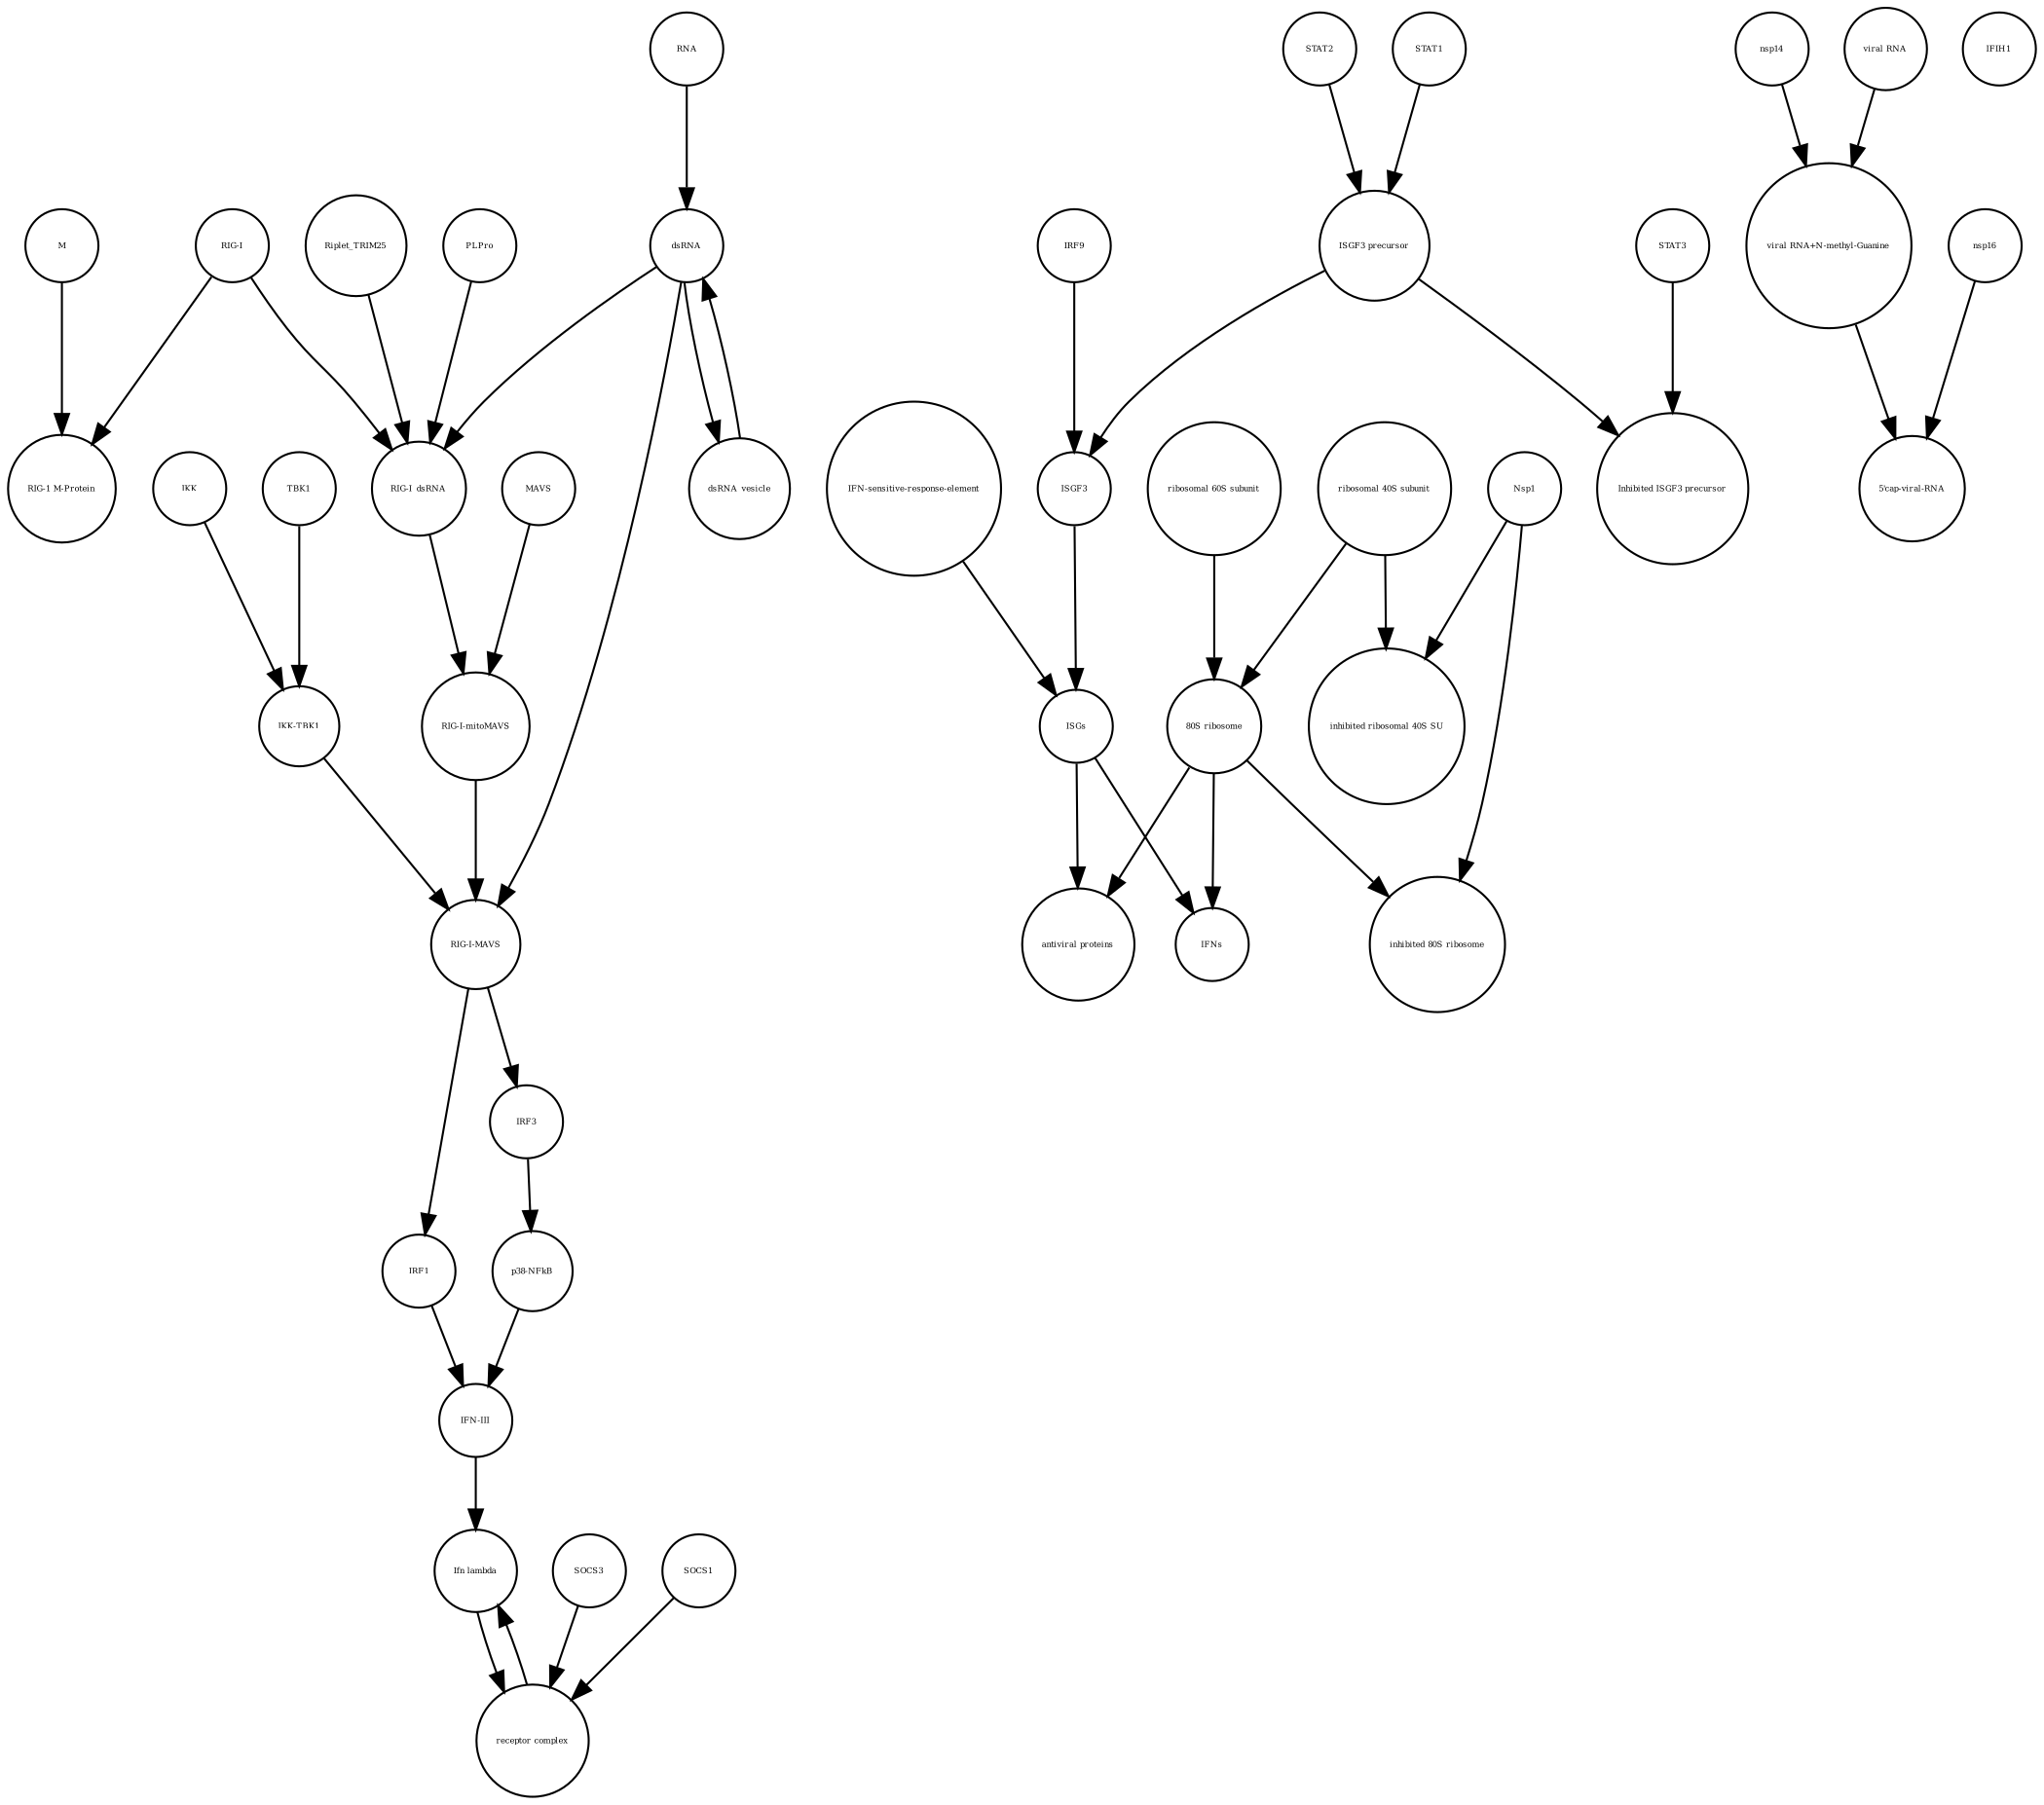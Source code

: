 strict digraph  {
M [annotation=urn_miriam_uniprot_P0DTC5, bipartite=0, cls=macromolecule, fontsize=4, label=M, shape=circle];
SOCS3 [annotation="", bipartite=0, cls=macromolecule, fontsize=4, label=SOCS3, shape=circle];
SOCS1 [annotation="", bipartite=0, cls=macromolecule, fontsize=4, label=SOCS1, shape=circle];
IFNs [annotation="", bipartite=0, cls=complex, fontsize=4, label=IFNs, shape=circle];
"80S ribosome" [annotation="", bipartite=0, cls=complex, fontsize=4, label="80S ribosome", shape=circle];
MAVS [annotation=urn_miriam_uniprot_Q7Z434, bipartite=0, cls=macromolecule, fontsize=4, label=MAVS, shape=circle];
Riplet_TRIM25 [annotation="", bipartite=0, cls=complex, fontsize=4, label=Riplet_TRIM25, shape=circle];
STAT2 [annotation="", bipartite=0, cls=macromolecule, fontsize=4, label=STAT2, shape=circle];
"IKK-TBK1" [annotation="", bipartite=0, cls=complex, fontsize=4, label="IKK-TBK1", shape=circle];
"IFN-sensitive-response-element" [annotation="", bipartite=0, cls="nucleic acid feature", fontsize=4, label="IFN-sensitive-response-element", shape=circle];
"IFN-III" [annotation="", bipartite=0, cls=macromolecule, fontsize=4, label="IFN-III", shape=circle];
"RIG-I" [annotation=urn_miriam_uniprot_O95786, bipartite=0, cls=macromolecule, fontsize=4, label="RIG-I", shape=circle];
dsRNA [annotation="", bipartite=0, cls="nucleic acid feature", fontsize=4, label=dsRNA, shape=circle];
"RIG-I_dsRNA" [annotation="", bipartite=0, cls=complex, fontsize=4, label="RIG-I_dsRNA", shape=circle];
IKK [annotation="urn_miriam_uniprot_O14920|urn_miriam_uniprot_O15111", bipartite=0, cls=macromolecule, fontsize=4, label=IKK, shape=circle];
IRF1 [annotation="", bipartite=0, cls=macromolecule, fontsize=4, label=IRF1, shape=circle];
"ribosomal 40S subunit" [annotation="", bipartite=0, cls=complex, fontsize=4, label="ribosomal 40S subunit", shape=circle];
dsRNA_vesicle [annotation="", bipartite=0, cls="nucleic acid feature", fontsize=4, label=dsRNA_vesicle, shape=circle];
"Ifn lambda" [annotation="", bipartite=0, cls=complex, fontsize=4, label="Ifn lambda", shape=circle];
nsp14 [annotation=urn_miriam_ncbiprotein_YP_009725309, bipartite=0, cls=macromolecule, fontsize=4, label=nsp14, shape=circle];
ISGs [annotation="", bipartite=0, cls="nucleic acid feature", fontsize=4, label=ISGs, shape=circle];
"viral RNA" [annotation="", bipartite=0, cls="nucleic acid feature", fontsize=4, label="viral RNA", shape=circle];
IRF3 [annotation=urn_miriam_uniprot_Q14653, bipartite=0, cls=macromolecule, fontsize=4, label=IRF3, shape=circle];
ISGF3 [annotation="", bipartite=0, cls=complex, fontsize=4, label=ISGF3, shape=circle];
"RIG-I-MAVS" [annotation="", bipartite=0, cls=complex, fontsize=4, label="RIG-I-MAVS", shape=circle];
nsp16 [annotation=urn_miriam_ncbiprotein_YP_009725311, bipartite=0, cls=macromolecule, fontsize=4, label=nsp16, shape=circle];
"RIG-I-mitoMAVS" [annotation="", bipartite=0, cls=complex, fontsize=4, label="RIG-I-mitoMAVS", shape=circle];
"Inhibited ISGF3 precursor" [annotation="", bipartite=0, cls=complex, fontsize=4, label="Inhibited ISGF3 precursor", shape=circle];
PLPro [annotation="urn_miriam_uniprot_P0C6X7|urn_miriam_uniprot_P0C6U8", bipartite=0, cls=macromolecule, fontsize=4, label=PLPro, shape=circle];
Nsp1 [annotation="urn_miriam_ncbiprotein_YP_009725297|urn_miriam_uniprot_P0C6X7", bipartite=0, cls=macromolecule, fontsize=4, label=Nsp1, shape=circle];
"inhibited ribosomal 40S SU" [annotation="urn_miriam_doi_10.1101%2F2020.05.18.102467", bipartite=0, cls=complex, fontsize=4, label="inhibited ribosomal 40S SU", shape=circle];
IRF9 [annotation="", bipartite=0, cls=macromolecule, fontsize=4, label=IRF9, shape=circle];
STAT1 [annotation="", bipartite=0, cls=macromolecule, fontsize=4, label=STAT1, shape=circle];
"ISGF3 precursor" [annotation="", bipartite=0, cls=complex, fontsize=4, label="ISGF3 precursor", shape=circle];
"viral RNA+N-methyl-Guanine" [annotation="", bipartite=0, cls="nucleic acid feature", fontsize=4, label="viral RNA+N-methyl-Guanine", shape=circle];
RNA [annotation="", bipartite=0, cls="nucleic acid feature", fontsize=4, label=RNA, shape=circle];
"p38-NFkB" [annotation="", bipartite=0, cls=complex, fontsize=4, label="p38-NFkB", shape=circle];
"RIG-1 M-Protein" [annotation="", bipartite=0, cls=complex, fontsize=4, label="RIG-1 M-Protein", shape=circle];
TBK1 [annotation=urn_miriam_uniprot_Q9UHD2, bipartite=0, cls=macromolecule, fontsize=4, label=TBK1, shape=circle];
"5'cap-viral-RNA" [annotation="", bipartite=0, cls="nucleic acid feature", fontsize=4, label="5'cap-viral-RNA", shape=circle];
"ribosomal 60S subunit" [annotation="", bipartite=0, cls=complex, fontsize=4, label="ribosomal 60S subunit", shape=circle];
"receptor complex" [annotation="", bipartite=0, cls=complex, fontsize=4, label="receptor complex", shape=circle];
"inhibited 80S ribosome" [annotation="", bipartite=0, cls=complex, fontsize=4, label="inhibited 80S ribosome", shape=circle];
STAT3 [annotation="", bipartite=0, cls=macromolecule, fontsize=4, label=STAT3, shape=circle];
"antiviral proteins" [annotation="", bipartite=0, cls=complex, fontsize=4, label="antiviral proteins", shape=circle];
IFIH1 [annotation="", bipartite=0, cls=macromolecule, fontsize=4, label=IFIH1, shape=circle];
M -> "RIG-1 M-Protein"  [annotation="", interaction_type=production];
SOCS3 -> "receptor complex"  [annotation="", interaction_type=production];
SOCS1 -> "receptor complex"  [annotation="", interaction_type=production];
"80S ribosome" -> "antiviral proteins"  [annotation=urn_miriam_pubmed_30936491, interaction_type=catalysis];
"80S ribosome" -> "inhibited 80S ribosome"  [annotation="", interaction_type=production];
"80S ribosome" -> IFNs  [annotation=urn_miriam_pubmed_30936491, interaction_type=catalysis];
MAVS -> "RIG-I-mitoMAVS"  [annotation="", interaction_type=production];
Riplet_TRIM25 -> "RIG-I_dsRNA"  [annotation=urn_miriam_pubmed_22390971, interaction_type=catalysis];
STAT2 -> "ISGF3 precursor"  [annotation="", interaction_type=production];
"IKK-TBK1" -> "RIG-I-MAVS"  [annotation="", interaction_type=production];
"IFN-sensitive-response-element" -> ISGs  [annotation="", interaction_type=production];
"IFN-III" -> "Ifn lambda"  [annotation="", interaction_type=production];
"RIG-I" -> "RIG-I_dsRNA"  [annotation="", interaction_type=production];
"RIG-I" -> "RIG-1 M-Protein"  [annotation="", interaction_type=production];
dsRNA -> dsRNA_vesicle  [annotation="", interaction_type=production];
dsRNA -> "RIG-I-MAVS"  [annotation=urn_miriam_pubmed_25636800, interaction_type="necessary stimulation"];
dsRNA -> "RIG-I_dsRNA"  [annotation=urn_miriam_pubmed_25045870, interaction_type="necessary stimulation"];
"RIG-I_dsRNA" -> "RIG-I-mitoMAVS"  [annotation="", interaction_type=production];
IKK -> "IKK-TBK1"  [annotation="", interaction_type=production];
IRF1 -> "IFN-III"  [annotation="", interaction_type=stimulation];
"ribosomal 40S subunit" -> "80S ribosome"  [annotation="", interaction_type=production];
"ribosomal 40S subunit" -> "inhibited ribosomal 40S SU"  [annotation="", interaction_type=production];
dsRNA_vesicle -> dsRNA  [annotation="", interaction_type=production];
"Ifn lambda" -> "receptor complex"  [annotation="urn_miriam_doi_10.3791%2F53575", interaction_type=stimulation];
nsp14 -> "viral RNA+N-methyl-Guanine"  [annotation="urn_miriam_doi_10.1016%2Fj.chom.2020.05.008", interaction_type=catalysis];
ISGs -> "antiviral proteins"  [annotation="", interaction_type=production];
ISGs -> IFNs  [annotation="", interaction_type=production];
"viral RNA" -> "viral RNA+N-methyl-Guanine"  [annotation="", interaction_type=production];
IRF3 -> "p38-NFkB"  [annotation="", interaction_type=production];
ISGF3 -> ISGs  [annotation=urn_miriam_pubmed_30936491, interaction_type="necessary stimulation"];
"RIG-I-MAVS" -> IRF3  [annotation=urn_miriam_pubmed_25636800, interaction_type=stimulation];
"RIG-I-MAVS" -> IRF1  [annotation=urn_miriam_pubmed_25045870, interaction_type=catalysis];
nsp16 -> "5'cap-viral-RNA"  [annotation="urn_miriam_doi_10.1016%2Fj.chom.2020.05.008", interaction_type=catalysis];
"RIG-I-mitoMAVS" -> "RIG-I-MAVS"  [annotation="", interaction_type=production];
PLPro -> "RIG-I_dsRNA"  [annotation=urn_miriam_pubmed_25554382, interaction_type=catalysis];
Nsp1 -> "inhibited 80S ribosome"  [annotation="", interaction_type=production];
Nsp1 -> "inhibited ribosomal 40S SU"  [annotation="", interaction_type=production];
IRF9 -> ISGF3  [annotation="", interaction_type=production];
STAT1 -> "ISGF3 precursor"  [annotation="", interaction_type=production];
"ISGF3 precursor" -> "Inhibited ISGF3 precursor"  [annotation="", interaction_type=production];
"ISGF3 precursor" -> ISGF3  [annotation="", interaction_type=production];
"viral RNA+N-methyl-Guanine" -> "5'cap-viral-RNA"  [annotation="", interaction_type=production];
RNA -> dsRNA  [annotation="", interaction_type=production];
"p38-NFkB" -> "IFN-III"  [annotation="", interaction_type=stimulation];
TBK1 -> "IKK-TBK1"  [annotation="", interaction_type=production];
"ribosomal 60S subunit" -> "80S ribosome"  [annotation="", interaction_type=production];
"receptor complex" -> "Ifn lambda"  [annotation="", interaction_type=production];
STAT3 -> "Inhibited ISGF3 precursor"  [annotation="", interaction_type=production];
}
